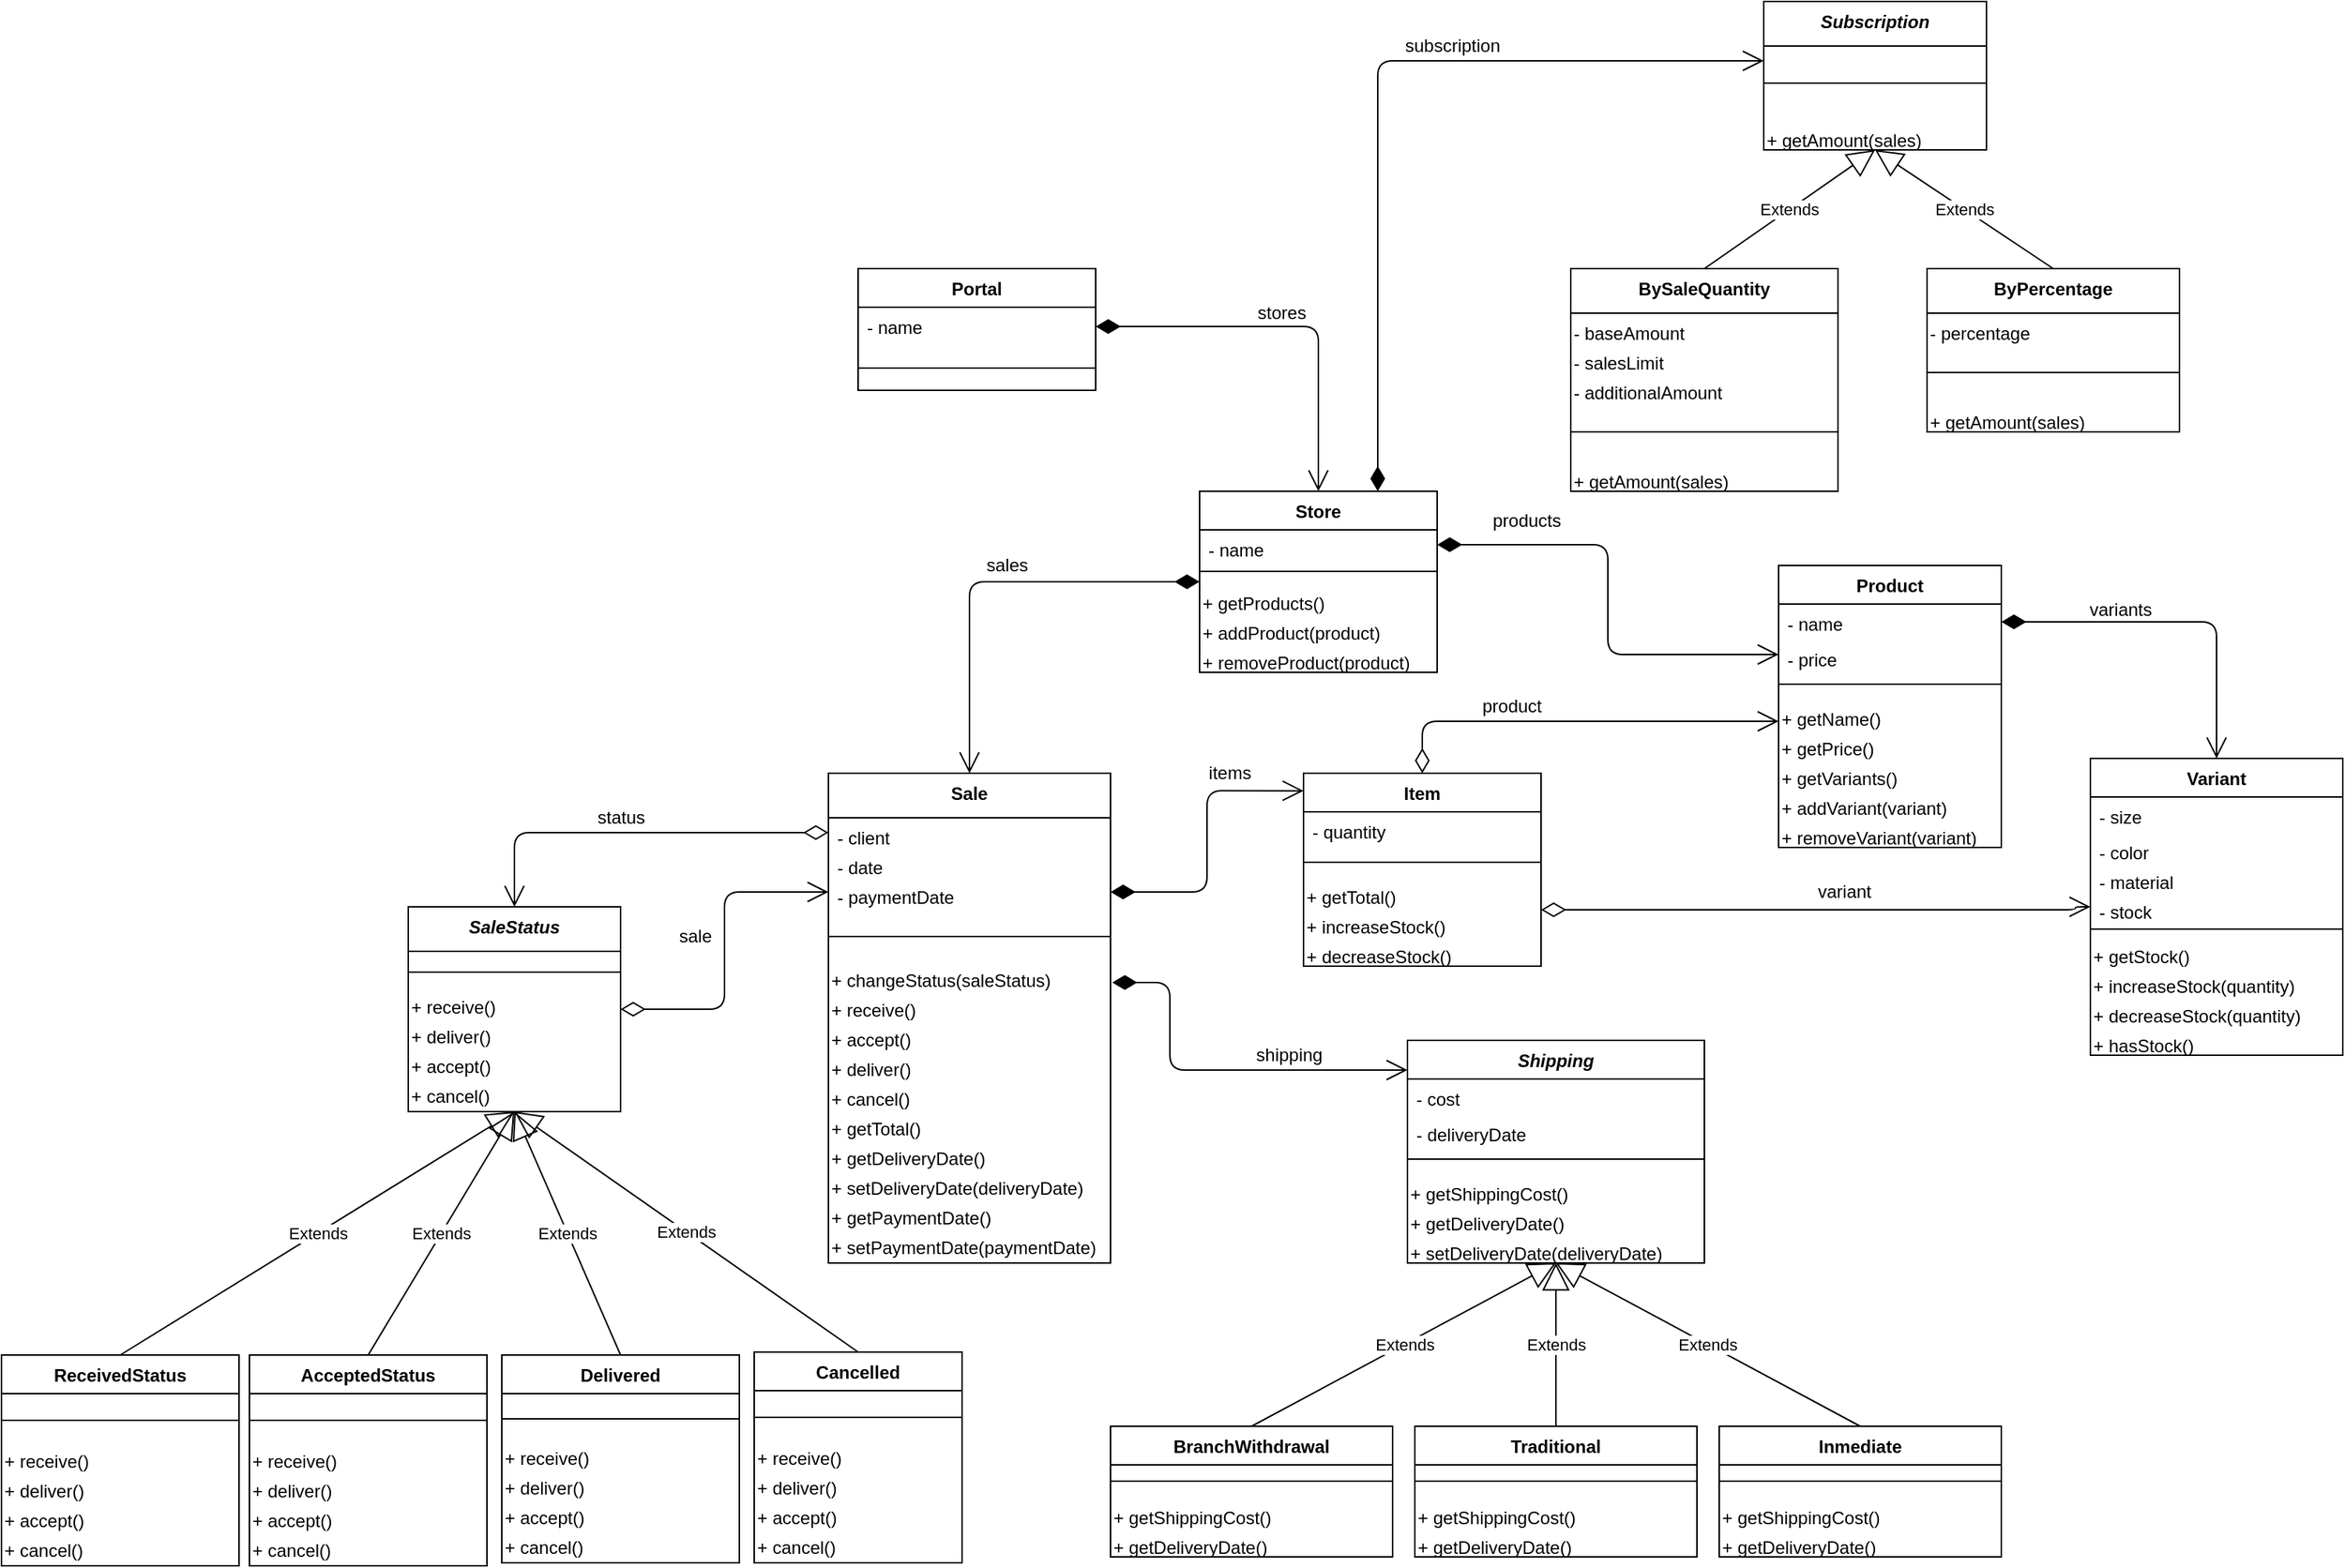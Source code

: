 <mxfile version="14.6.13" type="device"><diagram id="C5RBs43oDa-KdzZeNtuy" name="Page-1"><mxGraphModel dx="1623" dy="1673" grid="1" gridSize="10" guides="1" tooltips="1" connect="1" arrows="1" fold="1" page="1" pageScale="1" pageWidth="827" pageHeight="1169" math="0" shadow="0"><root><mxCell id="WIyWlLk6GJQsqaUBKTNV-0"/><mxCell id="WIyWlLk6GJQsqaUBKTNV-1" parent="WIyWlLk6GJQsqaUBKTNV-0"/><mxCell id="8QiTkh0PViKEXn0C4461-6" value="Product" style="swimlane;fontStyle=1;align=center;verticalAlign=top;childLayout=stackLayout;horizontal=1;startSize=26;horizontalStack=0;resizeParent=1;resizeParentMax=0;resizeLast=0;collapsible=1;marginBottom=0;" parent="WIyWlLk6GJQsqaUBKTNV-1" vertex="1"><mxGeometry x="370" y="-20" width="150" height="190" as="geometry"/></mxCell><mxCell id="8QiTkh0PViKEXn0C4461-7" value="- name" style="text;strokeColor=none;fillColor=none;align=left;verticalAlign=top;spacingLeft=4;spacingRight=4;overflow=hidden;rotatable=0;points=[[0,0.5],[1,0.5]];portConstraint=eastwest;" parent="8QiTkh0PViKEXn0C4461-6" vertex="1"><mxGeometry y="26" width="150" height="24" as="geometry"/></mxCell><mxCell id="NLyUt0lm45sIqQo_jysP-26" value="- price" style="text;strokeColor=none;fillColor=none;align=left;verticalAlign=top;spacingLeft=4;spacingRight=4;overflow=hidden;rotatable=0;points=[[0,0.5],[1,0.5]];portConstraint=eastwest;" parent="8QiTkh0PViKEXn0C4461-6" vertex="1"><mxGeometry y="50" width="150" height="20" as="geometry"/></mxCell><mxCell id="8QiTkh0PViKEXn0C4461-8" value="" style="line;strokeWidth=1;fillColor=none;align=left;verticalAlign=middle;spacingTop=-1;spacingLeft=3;spacingRight=3;rotatable=0;labelPosition=right;points=[];portConstraint=eastwest;" parent="8QiTkh0PViKEXn0C4461-6" vertex="1"><mxGeometry y="70" width="150" height="20" as="geometry"/></mxCell><mxCell id="ZCrjzBsJk_sIcVSINoK0-17" value="&lt;span&gt;+ getName()&lt;/span&gt;" style="text;html=1;align=left;verticalAlign=top;resizable=0;points=[];autosize=1;strokeColor=none;" parent="8QiTkh0PViKEXn0C4461-6" vertex="1"><mxGeometry y="90" width="150" height="20" as="geometry"/></mxCell><mxCell id="PAEQJgQbcciwbLfGsE8z-0" value="&lt;span&gt;+ getPrice()&lt;/span&gt;" style="text;html=1;align=left;verticalAlign=top;resizable=0;points=[];autosize=1;strokeColor=none;" vertex="1" parent="8QiTkh0PViKEXn0C4461-6"><mxGeometry y="110" width="150" height="20" as="geometry"/></mxCell><mxCell id="PAEQJgQbcciwbLfGsE8z-1" value="&lt;span&gt;+ getVariants()&lt;/span&gt;" style="text;html=1;align=left;verticalAlign=top;resizable=0;points=[];autosize=1;strokeColor=none;" vertex="1" parent="8QiTkh0PViKEXn0C4461-6"><mxGeometry y="130" width="150" height="20" as="geometry"/></mxCell><mxCell id="PAEQJgQbcciwbLfGsE8z-2" value="&lt;span&gt;+ addVariant(variant)&lt;/span&gt;" style="text;html=1;align=left;verticalAlign=top;resizable=0;points=[];autosize=1;strokeColor=none;" vertex="1" parent="8QiTkh0PViKEXn0C4461-6"><mxGeometry y="150" width="150" height="20" as="geometry"/></mxCell><mxCell id="ZCrjzBsJk_sIcVSINoK0-16" value="&lt;span&gt;+ removeVariant(variant)&lt;/span&gt;" style="text;html=1;align=left;verticalAlign=top;resizable=0;points=[];autosize=1;strokeColor=none;" parent="8QiTkh0PViKEXn0C4461-6" vertex="1"><mxGeometry y="170" width="150" height="20" as="geometry"/></mxCell><mxCell id="8QiTkh0PViKEXn0C4461-10" value="Variant" style="swimlane;fontStyle=1;align=center;verticalAlign=top;childLayout=stackLayout;horizontal=1;startSize=26;horizontalStack=0;resizeParent=1;resizeParentMax=0;resizeLast=0;collapsible=1;marginBottom=0;" parent="WIyWlLk6GJQsqaUBKTNV-1" vertex="1"><mxGeometry x="580" y="110" width="170" height="200" as="geometry"/></mxCell><mxCell id="8QiTkh0PViKEXn0C4461-11" value="- size" style="text;strokeColor=none;fillColor=none;align=left;verticalAlign=top;spacingLeft=4;spacingRight=4;overflow=hidden;rotatable=0;points=[[0,0.5],[1,0.5]];portConstraint=eastwest;" parent="8QiTkh0PViKEXn0C4461-10" vertex="1"><mxGeometry y="26" width="170" height="24" as="geometry"/></mxCell><mxCell id="uI_RCNKFn2IbPuTGvdYV-0" value="- color" style="text;strokeColor=none;fillColor=none;align=left;verticalAlign=top;spacingLeft=4;spacingRight=4;overflow=hidden;rotatable=0;points=[[0,0.5],[1,0.5]];portConstraint=eastwest;" parent="8QiTkh0PViKEXn0C4461-10" vertex="1"><mxGeometry y="50" width="170" height="20" as="geometry"/></mxCell><mxCell id="uI_RCNKFn2IbPuTGvdYV-1" value="- material" style="text;strokeColor=none;fillColor=none;align=left;verticalAlign=top;spacingLeft=4;spacingRight=4;overflow=hidden;rotatable=0;points=[[0,0.5],[1,0.5]];portConstraint=eastwest;" parent="8QiTkh0PViKEXn0C4461-10" vertex="1"><mxGeometry y="70" width="170" height="20" as="geometry"/></mxCell><mxCell id="uI_RCNKFn2IbPuTGvdYV-2" value="- stock" style="text;strokeColor=none;fillColor=none;align=left;verticalAlign=top;spacingLeft=4;spacingRight=4;overflow=hidden;rotatable=0;points=[[0,0.5],[1,0.5]];portConstraint=eastwest;" parent="8QiTkh0PViKEXn0C4461-10" vertex="1"><mxGeometry y="90" width="170" height="20" as="geometry"/></mxCell><mxCell id="8QiTkh0PViKEXn0C4461-12" value="" style="line;strokeWidth=1;fillColor=none;align=left;verticalAlign=middle;spacingTop=-1;spacingLeft=3;spacingRight=3;rotatable=0;labelPosition=right;points=[];portConstraint=eastwest;" parent="8QiTkh0PViKEXn0C4461-10" vertex="1"><mxGeometry y="110" width="170" height="10" as="geometry"/></mxCell><mxCell id="ZCrjzBsJk_sIcVSINoK0-22" value="+ getStock()" style="text;html=1;align=left;verticalAlign=top;resizable=0;points=[];autosize=1;strokeColor=none;" parent="8QiTkh0PViKEXn0C4461-10" vertex="1"><mxGeometry y="120" width="170" height="20" as="geometry"/></mxCell><mxCell id="ZCrjzBsJk_sIcVSINoK0-23" value="+ increaseStock(quantity)" style="text;html=1;align=left;verticalAlign=top;resizable=0;points=[];autosize=1;strokeColor=none;" parent="8QiTkh0PViKEXn0C4461-10" vertex="1"><mxGeometry y="140" width="170" height="20" as="geometry"/></mxCell><mxCell id="ZCrjzBsJk_sIcVSINoK0-24" value="+ decreaseStock(quantity)" style="text;html=1;align=left;verticalAlign=top;resizable=0;points=[];autosize=1;strokeColor=none;" parent="8QiTkh0PViKEXn0C4461-10" vertex="1"><mxGeometry y="160" width="170" height="20" as="geometry"/></mxCell><mxCell id="ZCrjzBsJk_sIcVSINoK0-25" value="+ hasStock()" style="text;html=1;align=left;verticalAlign=top;resizable=0;points=[];autosize=1;strokeColor=none;" parent="8QiTkh0PViKEXn0C4461-10" vertex="1"><mxGeometry y="180" width="170" height="20" as="geometry"/></mxCell><mxCell id="8QiTkh0PViKEXn0C4461-23" value="Sale" style="swimlane;fontStyle=1;align=center;verticalAlign=top;childLayout=stackLayout;horizontal=1;startSize=30;horizontalStack=0;resizeParent=1;resizeParentMax=0;resizeLast=0;collapsible=1;marginBottom=0;" parent="WIyWlLk6GJQsqaUBKTNV-1" vertex="1"><mxGeometry x="-270" y="120" width="190" height="330" as="geometry"/></mxCell><mxCell id="uI_RCNKFn2IbPuTGvdYV-22" value="- client" style="text;strokeColor=none;fillColor=none;align=left;verticalAlign=top;spacingLeft=4;spacingRight=4;overflow=hidden;rotatable=0;points=[[0,0.5],[1,0.5]];portConstraint=eastwest;" parent="8QiTkh0PViKEXn0C4461-23" vertex="1"><mxGeometry y="30" width="190" height="20" as="geometry"/></mxCell><mxCell id="-YiyMAwVDF5TFp1eootI-3" value="- date" style="text;strokeColor=none;fillColor=none;align=left;verticalAlign=top;spacingLeft=4;spacingRight=4;overflow=hidden;rotatable=0;points=[[0,0.5],[1,0.5]];portConstraint=eastwest;" parent="8QiTkh0PViKEXn0C4461-23" vertex="1"><mxGeometry y="50" width="190" height="20" as="geometry"/></mxCell><mxCell id="8QiTkh0PViKEXn0C4461-24" value="- paymentDate" style="text;strokeColor=none;fillColor=none;align=left;verticalAlign=top;spacingLeft=4;spacingRight=4;overflow=hidden;rotatable=0;points=[[0,0.5],[1,0.5]];portConstraint=eastwest;" parent="8QiTkh0PViKEXn0C4461-23" vertex="1"><mxGeometry y="70" width="190" height="20" as="geometry"/></mxCell><mxCell id="8QiTkh0PViKEXn0C4461-25" value="" style="line;strokeWidth=1;fillColor=none;align=left;verticalAlign=middle;spacingTop=-1;spacingLeft=3;spacingRight=3;rotatable=0;labelPosition=right;points=[];portConstraint=eastwest;" parent="8QiTkh0PViKEXn0C4461-23" vertex="1"><mxGeometry y="90" width="190" height="40" as="geometry"/></mxCell><mxCell id="ZCrjzBsJk_sIcVSINoK0-6" value="+ changeStatus(saleStatus)" style="text;html=1;align=left;verticalAlign=middle;resizable=0;points=[];autosize=1;strokeColor=none;" parent="8QiTkh0PViKEXn0C4461-23" vertex="1"><mxGeometry y="130" width="190" height="20" as="geometry"/></mxCell><mxCell id="lUjq0g_7nvWwCWVJJZK4-2" value="+ receive()" style="text;html=1;align=left;verticalAlign=middle;resizable=0;points=[];autosize=1;strokeColor=none;" parent="8QiTkh0PViKEXn0C4461-23" vertex="1"><mxGeometry y="150" width="190" height="20" as="geometry"/></mxCell><mxCell id="lUjq0g_7nvWwCWVJJZK4-5" value="+ accept()" style="text;html=1;align=left;verticalAlign=middle;resizable=0;points=[];autosize=1;strokeColor=none;" parent="8QiTkh0PViKEXn0C4461-23" vertex="1"><mxGeometry y="170" width="190" height="20" as="geometry"/></mxCell><mxCell id="lUjq0g_7nvWwCWVJJZK4-6" value="+ deliver()" style="text;html=1;align=left;verticalAlign=middle;resizable=0;points=[];autosize=1;strokeColor=none;" parent="8QiTkh0PViKEXn0C4461-23" vertex="1"><mxGeometry y="190" width="190" height="20" as="geometry"/></mxCell><mxCell id="lUjq0g_7nvWwCWVJJZK4-12" value="+ cancel()" style="text;html=1;align=left;verticalAlign=middle;resizable=0;points=[];autosize=1;strokeColor=none;" parent="8QiTkh0PViKEXn0C4461-23" vertex="1"><mxGeometry y="210" width="190" height="20" as="geometry"/></mxCell><mxCell id="9m56fEtOo6sruosCPBTu-5" value="+ getTotal()" style="text;html=1;align=left;verticalAlign=middle;resizable=0;points=[];autosize=1;strokeColor=none;" parent="8QiTkh0PViKEXn0C4461-23" vertex="1"><mxGeometry y="230" width="190" height="20" as="geometry"/></mxCell><mxCell id="-YiyMAwVDF5TFp1eootI-0" value="+ getDeliveryDate()" style="text;html=1;align=left;verticalAlign=middle;resizable=0;points=[];autosize=1;strokeColor=none;" parent="8QiTkh0PViKEXn0C4461-23" vertex="1"><mxGeometry y="250" width="190" height="20" as="geometry"/></mxCell><mxCell id="-YiyMAwVDF5TFp1eootI-1" value="+ setDeliveryDate(deliveryDate)" style="text;html=1;align=left;verticalAlign=middle;resizable=0;points=[];autosize=1;strokeColor=none;" parent="8QiTkh0PViKEXn0C4461-23" vertex="1"><mxGeometry y="270" width="190" height="20" as="geometry"/></mxCell><mxCell id="-YiyMAwVDF5TFp1eootI-4" value="+ getPaymentDate()" style="text;html=1;align=left;verticalAlign=middle;resizable=0;points=[];autosize=1;strokeColor=none;" parent="8QiTkh0PViKEXn0C4461-23" vertex="1"><mxGeometry y="290" width="190" height="20" as="geometry"/></mxCell><mxCell id="-YiyMAwVDF5TFp1eootI-5" value="+ setPaymentDate(paymentDate)" style="text;html=1;align=left;verticalAlign=middle;resizable=0;points=[];autosize=1;strokeColor=none;" parent="8QiTkh0PViKEXn0C4461-23" vertex="1"><mxGeometry y="310" width="190" height="20" as="geometry"/></mxCell><mxCell id="8QiTkh0PViKEXn0C4461-27" value="Item" style="swimlane;fontStyle=1;align=center;verticalAlign=top;childLayout=stackLayout;horizontal=1;startSize=26;horizontalStack=0;resizeParent=1;resizeParentMax=0;resizeLast=0;collapsible=1;marginBottom=0;" parent="WIyWlLk6GJQsqaUBKTNV-1" vertex="1"><mxGeometry x="50" y="120" width="160" height="130" as="geometry"/></mxCell><mxCell id="8QiTkh0PViKEXn0C4461-28" value="- quantity" style="text;strokeColor=none;fillColor=none;align=left;verticalAlign=top;spacingLeft=4;spacingRight=4;overflow=hidden;rotatable=0;points=[[0,0.5],[1,0.5]];portConstraint=eastwest;" parent="8QiTkh0PViKEXn0C4461-27" vertex="1"><mxGeometry y="26" width="160" height="24" as="geometry"/></mxCell><mxCell id="ZCrjzBsJk_sIcVSINoK0-18" value="" style="line;strokeWidth=1;fillColor=none;align=left;verticalAlign=middle;spacingTop=-1;spacingLeft=3;spacingRight=3;rotatable=0;labelPosition=right;points=[];portConstraint=eastwest;" parent="8QiTkh0PViKEXn0C4461-27" vertex="1"><mxGeometry y="50" width="160" height="20" as="geometry"/></mxCell><mxCell id="ZCrjzBsJk_sIcVSINoK0-19" value="+ getTotal()" style="text;html=1;align=left;verticalAlign=top;resizable=0;points=[];autosize=1;strokeColor=none;" parent="8QiTkh0PViKEXn0C4461-27" vertex="1"><mxGeometry y="70" width="160" height="20" as="geometry"/></mxCell><mxCell id="PAEQJgQbcciwbLfGsE8z-4" value="+ increaseStock()" style="text;html=1;align=left;verticalAlign=top;resizable=0;points=[];autosize=1;strokeColor=none;" vertex="1" parent="8QiTkh0PViKEXn0C4461-27"><mxGeometry y="90" width="160" height="20" as="geometry"/></mxCell><mxCell id="PAEQJgQbcciwbLfGsE8z-3" value="+ decreaseStock()" style="text;html=1;align=left;verticalAlign=top;resizable=0;points=[];autosize=1;strokeColor=none;" vertex="1" parent="8QiTkh0PViKEXn0C4461-27"><mxGeometry y="110" width="160" height="20" as="geometry"/></mxCell><mxCell id="8QiTkh0PViKEXn0C4461-29" value="" style="line;strokeWidth=1;fillColor=none;align=left;verticalAlign=middle;spacingTop=-1;spacingLeft=3;spacingRight=3;rotatable=0;labelPosition=right;points=[];portConstraint=eastwest;" parent="8QiTkh0PViKEXn0C4461-27" vertex="1"><mxGeometry y="130" width="160" as="geometry"/></mxCell><mxCell id="8QiTkh0PViKEXn0C4461-37" value="Shipping" style="swimlane;fontStyle=3;align=center;verticalAlign=top;childLayout=stackLayout;horizontal=1;startSize=26;horizontalStack=0;resizeParent=1;resizeParentMax=0;resizeLast=0;collapsible=1;marginBottom=0;" parent="WIyWlLk6GJQsqaUBKTNV-1" vertex="1"><mxGeometry x="120" y="300" width="200" height="150" as="geometry"/></mxCell><mxCell id="8QiTkh0PViKEXn0C4461-38" value="- cost" style="text;strokeColor=none;fillColor=none;align=left;verticalAlign=top;spacingLeft=4;spacingRight=4;overflow=hidden;rotatable=0;points=[[0,0.5],[1,0.5]];portConstraint=eastwest;" parent="8QiTkh0PViKEXn0C4461-37" vertex="1"><mxGeometry y="26" width="200" height="24" as="geometry"/></mxCell><mxCell id="ZCrjzBsJk_sIcVSINoK0-9" value="- deliveryDate" style="text;strokeColor=none;fillColor=none;align=left;verticalAlign=top;spacingLeft=4;spacingRight=4;overflow=hidden;rotatable=0;points=[[0,0.5],[1,0.5]];portConstraint=eastwest;" parent="8QiTkh0PViKEXn0C4461-37" vertex="1"><mxGeometry y="50" width="200" height="20" as="geometry"/></mxCell><mxCell id="8QiTkh0PViKEXn0C4461-39" value="" style="line;strokeWidth=1;fillColor=none;align=left;verticalAlign=middle;spacingTop=-1;spacingLeft=3;spacingRight=3;rotatable=0;labelPosition=right;points=[];portConstraint=eastwest;" parent="8QiTkh0PViKEXn0C4461-37" vertex="1"><mxGeometry y="70" width="200" height="20" as="geometry"/></mxCell><mxCell id="9m56fEtOo6sruosCPBTu-1" value="+ getShippingCost()" style="text;html=1;align=left;verticalAlign=top;resizable=0;points=[];autosize=1;strokeColor=none;" parent="8QiTkh0PViKEXn0C4461-37" vertex="1"><mxGeometry y="90" width="200" height="20" as="geometry"/></mxCell><mxCell id="-YiyMAwVDF5TFp1eootI-2" value="+ getDeliveryDate()" style="text;html=1;align=left;verticalAlign=top;resizable=0;points=[];autosize=1;strokeColor=none;" parent="8QiTkh0PViKEXn0C4461-37" vertex="1"><mxGeometry y="110" width="200" height="20" as="geometry"/></mxCell><mxCell id="ZCrjzBsJk_sIcVSINoK0-11" value="+ setDeliveryDate(deliveryDate)" style="text;html=1;align=left;verticalAlign=top;resizable=0;points=[];autosize=1;strokeColor=none;" parent="8QiTkh0PViKEXn0C4461-37" vertex="1"><mxGeometry y="130" width="200" height="20" as="geometry"/></mxCell><mxCell id="8QiTkh0PViKEXn0C4461-50" value="Extends" style="endArrow=block;endSize=16;endFill=0;html=1;entryX=0.5;entryY=1;entryDx=0;entryDy=0;exitX=0.5;exitY=0;exitDx=0;exitDy=0;" parent="WIyWlLk6GJQsqaUBKTNV-1" source="8QiTkh0PViKEXn0C4461-99" target="8QiTkh0PViKEXn0C4461-37" edge="1"><mxGeometry width="160" relative="1" as="geometry"><mxPoint x="30" y="510" as="sourcePoint"/><mxPoint x="400" y="630" as="targetPoint"/></mxGeometry></mxCell><mxCell id="8QiTkh0PViKEXn0C4461-51" value="Extends" style="endArrow=block;endSize=16;endFill=0;html=1;entryX=0.5;entryY=1;entryDx=0;entryDy=0;exitX=0.5;exitY=0;exitDx=0;exitDy=0;" parent="WIyWlLk6GJQsqaUBKTNV-1" source="lUjq0g_7nvWwCWVJJZK4-20" target="8QiTkh0PViKEXn0C4461-37" edge="1"><mxGeometry width="160" relative="1" as="geometry"><mxPoint x="235" y="560" as="sourcePoint"/><mxPoint x="430" y="550" as="targetPoint"/></mxGeometry></mxCell><mxCell id="8QiTkh0PViKEXn0C4461-52" value="Extends" style="endArrow=block;endSize=16;endFill=0;html=1;exitX=0.5;exitY=0;exitDx=0;exitDy=0;entryX=0.5;entryY=1;entryDx=0;entryDy=0;" parent="WIyWlLk6GJQsqaUBKTNV-1" source="lUjq0g_7nvWwCWVJJZK4-25" target="8QiTkh0PViKEXn0C4461-37" edge="1"><mxGeometry width="160" relative="1" as="geometry"><mxPoint x="450" y="563" as="sourcePoint"/><mxPoint x="420" y="340" as="targetPoint"/><Array as="points"/></mxGeometry></mxCell><mxCell id="8QiTkh0PViKEXn0C4461-56" value="SaleStatus" style="swimlane;fontStyle=3;align=center;verticalAlign=top;childLayout=stackLayout;horizontal=1;startSize=30;horizontalStack=0;resizeParent=1;resizeParentMax=0;resizeLast=0;collapsible=1;marginBottom=0;" parent="WIyWlLk6GJQsqaUBKTNV-1" vertex="1"><mxGeometry x="-553" y="210" width="143" height="138" as="geometry"/></mxCell><mxCell id="8QiTkh0PViKEXn0C4461-58" value="" style="line;strokeWidth=1;fillColor=none;align=left;verticalAlign=middle;spacingTop=-1;spacingLeft=3;spacingRight=3;rotatable=0;labelPosition=right;points=[];portConstraint=eastwest;" parent="8QiTkh0PViKEXn0C4461-56" vertex="1"><mxGeometry y="30" width="143" height="28" as="geometry"/></mxCell><mxCell id="lUjq0g_7nvWwCWVJJZK4-7" value="+ receive()" style="text;html=1;align=left;verticalAlign=middle;resizable=0;points=[];autosize=1;strokeColor=none;" parent="8QiTkh0PViKEXn0C4461-56" vertex="1"><mxGeometry y="58" width="143" height="20" as="geometry"/></mxCell><mxCell id="lUjq0g_7nvWwCWVJJZK4-9" value="+ deliver()" style="text;html=1;align=left;verticalAlign=middle;resizable=0;points=[];autosize=1;strokeColor=none;" parent="8QiTkh0PViKEXn0C4461-56" vertex="1"><mxGeometry y="78" width="143" height="20" as="geometry"/></mxCell><mxCell id="lUjq0g_7nvWwCWVJJZK4-8" value="+ accept()" style="text;html=1;align=left;verticalAlign=middle;resizable=0;points=[];autosize=1;strokeColor=none;" parent="8QiTkh0PViKEXn0C4461-56" vertex="1"><mxGeometry y="98" width="143" height="20" as="geometry"/></mxCell><mxCell id="lUjq0g_7nvWwCWVJJZK4-10" value="+ cancel()" style="text;html=1;align=left;verticalAlign=middle;resizable=0;points=[];autosize=1;strokeColor=none;" parent="8QiTkh0PViKEXn0C4461-56" vertex="1"><mxGeometry y="118" width="143" height="20" as="geometry"/></mxCell><mxCell id="8QiTkh0PViKEXn0C4461-77" value="Extends" style="endArrow=block;endSize=16;endFill=0;html=1;exitX=0.5;exitY=0;exitDx=0;exitDy=0;entryX=0.5;entryY=1;entryDx=0;entryDy=0;" parent="WIyWlLk6GJQsqaUBKTNV-1" source="8QiTkh0PViKEXn0C4461-104" target="8QiTkh0PViKEXn0C4461-56" edge="1"><mxGeometry width="160" relative="1" as="geometry"><mxPoint x="-757" y="510" as="sourcePoint"/><mxPoint x="-410" y="250" as="targetPoint"/></mxGeometry></mxCell><mxCell id="8QiTkh0PViKEXn0C4461-81" value="Extends" style="endArrow=block;endSize=16;endFill=0;html=1;entryX=0.5;entryY=1;entryDx=0;entryDy=0;exitX=0.5;exitY=0;exitDx=0;exitDy=0;" parent="WIyWlLk6GJQsqaUBKTNV-1" source="8QiTkh0PViKEXn0C4461-106" target="8QiTkh0PViKEXn0C4461-56" edge="1"><mxGeometry width="160" relative="1" as="geometry"><mxPoint x="-560" y="460" as="sourcePoint"/><mxPoint x="-430" y="280" as="targetPoint"/></mxGeometry></mxCell><mxCell id="8QiTkh0PViKEXn0C4461-82" value="Extends" style="endArrow=block;endSize=16;endFill=0;html=1;exitX=0.5;exitY=0;exitDx=0;exitDy=0;entryX=0.5;entryY=1;entryDx=0;entryDy=0;" parent="WIyWlLk6GJQsqaUBKTNV-1" source="8QiTkh0PViKEXn0C4461-108" target="8QiTkh0PViKEXn0C4461-56" edge="1"><mxGeometry width="160" relative="1" as="geometry"><mxPoint x="-420" y="510" as="sourcePoint"/><mxPoint x="-290" y="290" as="targetPoint"/></mxGeometry></mxCell><mxCell id="8QiTkh0PViKEXn0C4461-83" value="Extends" style="endArrow=block;endSize=16;endFill=0;html=1;exitX=0.5;exitY=0;exitDx=0;exitDy=0;entryX=0.5;entryY=1;entryDx=0;entryDy=0;" parent="WIyWlLk6GJQsqaUBKTNV-1" source="8QiTkh0PViKEXn0C4461-110" target="8QiTkh0PViKEXn0C4461-56" edge="1"><mxGeometry width="160" relative="1" as="geometry"><mxPoint x="-260" y="510" as="sourcePoint"/><mxPoint x="-170" y="270" as="targetPoint"/></mxGeometry></mxCell><mxCell id="8QiTkh0PViKEXn0C4461-91" value="Subscription" style="swimlane;fontStyle=3;align=center;verticalAlign=top;childLayout=stackLayout;horizontal=1;startSize=30;horizontalStack=0;resizeParent=1;resizeParentMax=0;resizeLast=0;collapsible=1;marginBottom=0;" parent="WIyWlLk6GJQsqaUBKTNV-1" vertex="1"><mxGeometry x="360" y="-400" width="150" height="100" as="geometry"/></mxCell><mxCell id="8QiTkh0PViKEXn0C4461-92" value="" style="line;strokeWidth=1;fillColor=none;align=left;verticalAlign=middle;spacingTop=-1;spacingLeft=3;spacingRight=3;rotatable=0;labelPosition=right;points=[];portConstraint=eastwest;" parent="8QiTkh0PViKEXn0C4461-91" vertex="1"><mxGeometry y="30" width="150" height="50" as="geometry"/></mxCell><mxCell id="-YiyMAwVDF5TFp1eootI-27" value="+ getAmount(sales)" style="text;html=1;align=left;verticalAlign=top;resizable=0;points=[];autosize=1;strokeColor=none;" parent="8QiTkh0PViKEXn0C4461-91" vertex="1"><mxGeometry y="80" width="150" height="20" as="geometry"/></mxCell><mxCell id="8QiTkh0PViKEXn0C4461-93" value="BySaleQuantity" style="swimlane;fontStyle=1;align=center;verticalAlign=top;childLayout=stackLayout;horizontal=1;startSize=30;horizontalStack=0;resizeParent=1;resizeParentMax=0;resizeLast=0;collapsible=1;marginBottom=0;" parent="WIyWlLk6GJQsqaUBKTNV-1" vertex="1"><mxGeometry x="230" y="-220" width="180" height="150" as="geometry"/></mxCell><mxCell id="-YiyMAwVDF5TFp1eootI-24" value="- baseAmount" style="text;html=1;align=left;verticalAlign=top;resizable=0;points=[];autosize=1;strokeColor=none;" parent="8QiTkh0PViKEXn0C4461-93" vertex="1"><mxGeometry y="30" width="180" height="20" as="geometry"/></mxCell><mxCell id="-YiyMAwVDF5TFp1eootI-22" value="- salesLimit" style="text;html=1;align=left;verticalAlign=top;resizable=0;points=[];autosize=1;strokeColor=none;" parent="8QiTkh0PViKEXn0C4461-93" vertex="1"><mxGeometry y="50" width="180" height="20" as="geometry"/></mxCell><mxCell id="-YiyMAwVDF5TFp1eootI-23" value="- additionalAmount" style="text;html=1;align=left;verticalAlign=top;resizable=0;points=[];autosize=1;strokeColor=none;" parent="8QiTkh0PViKEXn0C4461-93" vertex="1"><mxGeometry y="70" width="180" height="20" as="geometry"/></mxCell><mxCell id="8QiTkh0PViKEXn0C4461-94" value="" style="line;strokeWidth=1;fillColor=none;align=left;verticalAlign=middle;spacingTop=-1;spacingLeft=3;spacingRight=3;rotatable=0;labelPosition=right;points=[];portConstraint=eastwest;" parent="8QiTkh0PViKEXn0C4461-93" vertex="1"><mxGeometry y="90" width="180" height="40" as="geometry"/></mxCell><mxCell id="-YiyMAwVDF5TFp1eootI-28" value="+ getAmount(sales)" style="text;html=1;align=left;verticalAlign=top;resizable=0;points=[];autosize=1;strokeColor=none;" parent="8QiTkh0PViKEXn0C4461-93" vertex="1"><mxGeometry y="130" width="180" height="20" as="geometry"/></mxCell><mxCell id="8QiTkh0PViKEXn0C4461-95" value="ByPercentage" style="swimlane;fontStyle=1;align=center;verticalAlign=top;childLayout=stackLayout;horizontal=1;startSize=30;horizontalStack=0;resizeParent=1;resizeParentMax=0;resizeLast=0;collapsible=1;marginBottom=0;" parent="WIyWlLk6GJQsqaUBKTNV-1" vertex="1"><mxGeometry x="470" y="-220" width="170" height="110" as="geometry"/></mxCell><mxCell id="-YiyMAwVDF5TFp1eootI-26" value="- percentage" style="text;html=1;align=left;verticalAlign=top;resizable=0;points=[];autosize=1;strokeColor=none;" parent="8QiTkh0PViKEXn0C4461-95" vertex="1"><mxGeometry y="30" width="170" height="20" as="geometry"/></mxCell><mxCell id="8QiTkh0PViKEXn0C4461-96" value="" style="line;strokeWidth=1;fillColor=none;align=left;verticalAlign=middle;spacingTop=-1;spacingLeft=3;spacingRight=3;rotatable=0;labelPosition=right;points=[];portConstraint=eastwest;" parent="8QiTkh0PViKEXn0C4461-95" vertex="1"><mxGeometry y="50" width="170" height="40" as="geometry"/></mxCell><mxCell id="-YiyMAwVDF5TFp1eootI-29" value="+ getAmount(sales)" style="text;html=1;align=left;verticalAlign=top;resizable=0;points=[];autosize=1;strokeColor=none;" parent="8QiTkh0PViKEXn0C4461-95" vertex="1"><mxGeometry y="90" width="170" height="20" as="geometry"/></mxCell><mxCell id="8QiTkh0PViKEXn0C4461-97" value="Extends" style="endArrow=block;endSize=16;endFill=0;html=1;entryX=0.5;entryY=1;entryDx=0;entryDy=0;exitX=0.5;exitY=0;exitDx=0;exitDy=0;" parent="WIyWlLk6GJQsqaUBKTNV-1" source="8QiTkh0PViKEXn0C4461-93" target="8QiTkh0PViKEXn0C4461-91" edge="1"><mxGeometry width="160" relative="1" as="geometry"><mxPoint x="170" y="-110" as="sourcePoint"/><mxPoint x="330" y="-110" as="targetPoint"/></mxGeometry></mxCell><mxCell id="8QiTkh0PViKEXn0C4461-98" value="Extends" style="endArrow=block;endSize=16;endFill=0;html=1;exitX=0.5;exitY=0;exitDx=0;exitDy=0;entryX=0.5;entryY=1;entryDx=0;entryDy=0;" parent="WIyWlLk6GJQsqaUBKTNV-1" source="8QiTkh0PViKEXn0C4461-95" target="8QiTkh0PViKEXn0C4461-91" edge="1"><mxGeometry width="160" relative="1" as="geometry"><mxPoint x="340" y="-150" as="sourcePoint"/><mxPoint x="390" y="-200" as="targetPoint"/></mxGeometry></mxCell><mxCell id="8QiTkh0PViKEXn0C4461-99" value="BranchWithdrawal" style="swimlane;fontStyle=1;align=center;verticalAlign=top;childLayout=stackLayout;horizontal=1;startSize=26;horizontalStack=0;resizeParent=1;resizeParentMax=0;resizeLast=0;collapsible=1;marginBottom=0;" parent="WIyWlLk6GJQsqaUBKTNV-1" vertex="1"><mxGeometry x="-80" y="560" width="190" height="88" as="geometry"/></mxCell><mxCell id="8QiTkh0PViKEXn0C4461-100" value="" style="line;strokeWidth=1;fillColor=none;align=left;verticalAlign=middle;spacingTop=-1;spacingLeft=3;spacingRight=3;rotatable=0;labelPosition=right;points=[];portConstraint=eastwest;" parent="8QiTkh0PViKEXn0C4461-99" vertex="1"><mxGeometry y="26" width="190" height="22" as="geometry"/></mxCell><mxCell id="lUjq0g_7nvWwCWVJJZK4-14" value="+ getShippingCost()" style="text;html=1;align=left;verticalAlign=top;resizable=0;points=[];autosize=1;strokeColor=none;" parent="8QiTkh0PViKEXn0C4461-99" vertex="1"><mxGeometry y="48" width="190" height="20" as="geometry"/></mxCell><mxCell id="lUjq0g_7nvWwCWVJJZK4-16" value="+ getDeliveryDate()" style="text;html=1;align=left;verticalAlign=top;resizable=0;points=[];autosize=1;strokeColor=none;" parent="8QiTkh0PViKEXn0C4461-99" vertex="1"><mxGeometry y="68" width="190" height="20" as="geometry"/></mxCell><mxCell id="8QiTkh0PViKEXn0C4461-104" value="ReceivedStatus" style="swimlane;fontStyle=1;align=center;verticalAlign=top;childLayout=stackLayout;horizontal=1;startSize=26;horizontalStack=0;resizeParent=1;resizeParentMax=0;resizeLast=0;collapsible=1;marginBottom=0;" parent="WIyWlLk6GJQsqaUBKTNV-1" vertex="1"><mxGeometry x="-827" y="512" width="160" height="142" as="geometry"/></mxCell><mxCell id="8QiTkh0PViKEXn0C4461-105" value="" style="line;strokeWidth=1;fillColor=none;align=left;verticalAlign=middle;spacingTop=-1;spacingLeft=3;spacingRight=3;rotatable=0;labelPosition=right;points=[];portConstraint=eastwest;" parent="8QiTkh0PViKEXn0C4461-104" vertex="1"><mxGeometry y="26" width="160" height="36" as="geometry"/></mxCell><mxCell id="-YiyMAwVDF5TFp1eootI-7" value="+ receive()" style="text;html=1;align=left;verticalAlign=middle;resizable=0;points=[];autosize=1;strokeColor=none;" parent="8QiTkh0PViKEXn0C4461-104" vertex="1"><mxGeometry y="62" width="160" height="20" as="geometry"/></mxCell><mxCell id="-YiyMAwVDF5TFp1eootI-8" value="+ deliver()" style="text;html=1;align=left;verticalAlign=middle;resizable=0;points=[];autosize=1;strokeColor=none;" parent="8QiTkh0PViKEXn0C4461-104" vertex="1"><mxGeometry y="82" width="160" height="20" as="geometry"/></mxCell><mxCell id="-YiyMAwVDF5TFp1eootI-9" value="+ accept()" style="text;html=1;align=left;verticalAlign=middle;resizable=0;points=[];autosize=1;strokeColor=none;" parent="8QiTkh0PViKEXn0C4461-104" vertex="1"><mxGeometry y="102" width="160" height="20" as="geometry"/></mxCell><mxCell id="-YiyMAwVDF5TFp1eootI-6" value="+ cancel()" style="text;html=1;align=left;verticalAlign=middle;resizable=0;points=[];autosize=1;strokeColor=none;" parent="8QiTkh0PViKEXn0C4461-104" vertex="1"><mxGeometry y="122" width="160" height="20" as="geometry"/></mxCell><mxCell id="8QiTkh0PViKEXn0C4461-106" value="AcceptedStatus" style="swimlane;fontStyle=1;align=center;verticalAlign=top;childLayout=stackLayout;horizontal=1;startSize=26;horizontalStack=0;resizeParent=1;resizeParentMax=0;resizeLast=0;collapsible=1;marginBottom=0;" parent="WIyWlLk6GJQsqaUBKTNV-1" vertex="1"><mxGeometry x="-660" y="512" width="160" height="142" as="geometry"/></mxCell><mxCell id="8QiTkh0PViKEXn0C4461-107" value="" style="line;strokeWidth=1;fillColor=none;align=left;verticalAlign=middle;spacingTop=-1;spacingLeft=3;spacingRight=3;rotatable=0;labelPosition=right;points=[];portConstraint=eastwest;" parent="8QiTkh0PViKEXn0C4461-106" vertex="1"><mxGeometry y="26" width="160" height="36" as="geometry"/></mxCell><mxCell id="-YiyMAwVDF5TFp1eootI-10" value="+ receive()" style="text;html=1;align=left;verticalAlign=middle;resizable=0;points=[];autosize=1;strokeColor=none;" parent="8QiTkh0PViKEXn0C4461-106" vertex="1"><mxGeometry y="62" width="160" height="20" as="geometry"/></mxCell><mxCell id="-YiyMAwVDF5TFp1eootI-11" value="+ deliver()" style="text;html=1;align=left;verticalAlign=middle;resizable=0;points=[];autosize=1;strokeColor=none;" parent="8QiTkh0PViKEXn0C4461-106" vertex="1"><mxGeometry y="82" width="160" height="20" as="geometry"/></mxCell><mxCell id="-YiyMAwVDF5TFp1eootI-12" value="+ accept()" style="text;html=1;align=left;verticalAlign=middle;resizable=0;points=[];autosize=1;strokeColor=none;" parent="8QiTkh0PViKEXn0C4461-106" vertex="1"><mxGeometry y="102" width="160" height="20" as="geometry"/></mxCell><mxCell id="-YiyMAwVDF5TFp1eootI-13" value="+ cancel()" style="text;html=1;align=left;verticalAlign=middle;resizable=0;points=[];autosize=1;strokeColor=none;" parent="8QiTkh0PViKEXn0C4461-106" vertex="1"><mxGeometry y="122" width="160" height="20" as="geometry"/></mxCell><mxCell id="8QiTkh0PViKEXn0C4461-108" value="Delivered" style="swimlane;fontStyle=1;align=center;verticalAlign=top;childLayout=stackLayout;horizontal=1;startSize=26;horizontalStack=0;resizeParent=1;resizeParentMax=0;resizeLast=0;collapsible=1;marginBottom=0;" parent="WIyWlLk6GJQsqaUBKTNV-1" vertex="1"><mxGeometry x="-490" y="512" width="160" height="140" as="geometry"/></mxCell><mxCell id="8QiTkh0PViKEXn0C4461-109" value="" style="line;strokeWidth=1;fillColor=none;align=left;verticalAlign=middle;spacingTop=-1;spacingLeft=3;spacingRight=3;rotatable=0;labelPosition=right;points=[];portConstraint=eastwest;" parent="8QiTkh0PViKEXn0C4461-108" vertex="1"><mxGeometry y="26" width="160" height="34" as="geometry"/></mxCell><mxCell id="-YiyMAwVDF5TFp1eootI-14" value="+ receive()" style="text;html=1;align=left;verticalAlign=middle;resizable=0;points=[];autosize=1;strokeColor=none;" parent="8QiTkh0PViKEXn0C4461-108" vertex="1"><mxGeometry y="60" width="160" height="20" as="geometry"/></mxCell><mxCell id="-YiyMAwVDF5TFp1eootI-15" value="+ deliver()" style="text;html=1;align=left;verticalAlign=middle;resizable=0;points=[];autosize=1;strokeColor=none;" parent="8QiTkh0PViKEXn0C4461-108" vertex="1"><mxGeometry y="80" width="160" height="20" as="geometry"/></mxCell><mxCell id="-YiyMAwVDF5TFp1eootI-16" value="+ accept()" style="text;html=1;align=left;verticalAlign=middle;resizable=0;points=[];autosize=1;strokeColor=none;" parent="8QiTkh0PViKEXn0C4461-108" vertex="1"><mxGeometry y="100" width="160" height="20" as="geometry"/></mxCell><mxCell id="-YiyMAwVDF5TFp1eootI-17" value="+ cancel()" style="text;html=1;align=left;verticalAlign=middle;resizable=0;points=[];autosize=1;strokeColor=none;" parent="8QiTkh0PViKEXn0C4461-108" vertex="1"><mxGeometry y="120" width="160" height="20" as="geometry"/></mxCell><mxCell id="8QiTkh0PViKEXn0C4461-110" value="Cancelled" style="swimlane;fontStyle=1;align=center;verticalAlign=top;childLayout=stackLayout;horizontal=1;startSize=26;horizontalStack=0;resizeParent=1;resizeParentMax=0;resizeLast=0;collapsible=1;marginBottom=0;" parent="WIyWlLk6GJQsqaUBKTNV-1" vertex="1"><mxGeometry x="-320" y="510" width="140" height="142" as="geometry"/></mxCell><mxCell id="8QiTkh0PViKEXn0C4461-111" value="" style="line;strokeWidth=1;fillColor=none;align=left;verticalAlign=middle;spacingTop=-1;spacingLeft=3;spacingRight=3;rotatable=0;labelPosition=right;points=[];portConstraint=eastwest;" parent="8QiTkh0PViKEXn0C4461-110" vertex="1"><mxGeometry y="26" width="140" height="36" as="geometry"/></mxCell><mxCell id="-YiyMAwVDF5TFp1eootI-18" value="+ receive()" style="text;html=1;align=left;verticalAlign=middle;resizable=0;points=[];autosize=1;strokeColor=none;" parent="8QiTkh0PViKEXn0C4461-110" vertex="1"><mxGeometry y="62" width="140" height="20" as="geometry"/></mxCell><mxCell id="-YiyMAwVDF5TFp1eootI-19" value="+ deliver()" style="text;html=1;align=left;verticalAlign=middle;resizable=0;points=[];autosize=1;strokeColor=none;" parent="8QiTkh0PViKEXn0C4461-110" vertex="1"><mxGeometry y="82" width="140" height="20" as="geometry"/></mxCell><mxCell id="-YiyMAwVDF5TFp1eootI-20" value="+ accept()" style="text;html=1;align=left;verticalAlign=middle;resizable=0;points=[];autosize=1;strokeColor=none;" parent="8QiTkh0PViKEXn0C4461-110" vertex="1"><mxGeometry y="102" width="140" height="20" as="geometry"/></mxCell><mxCell id="-YiyMAwVDF5TFp1eootI-21" value="+ cancel()" style="text;html=1;align=left;verticalAlign=middle;resizable=0;points=[];autosize=1;strokeColor=none;" parent="8QiTkh0PViKEXn0C4461-110" vertex="1"><mxGeometry y="122" width="140" height="20" as="geometry"/></mxCell><mxCell id="NLyUt0lm45sIqQo_jysP-12" value="Store" style="swimlane;fontStyle=1;align=center;verticalAlign=top;childLayout=stackLayout;horizontal=1;startSize=26;horizontalStack=0;resizeParent=1;resizeParentMax=0;resizeLast=0;collapsible=1;marginBottom=0;" parent="WIyWlLk6GJQsqaUBKTNV-1" vertex="1"><mxGeometry x="-20" y="-70" width="160" height="122" as="geometry"/></mxCell><mxCell id="NLyUt0lm45sIqQo_jysP-13" value="- name" style="text;strokeColor=none;fillColor=none;align=left;verticalAlign=top;spacingLeft=4;spacingRight=4;overflow=hidden;rotatable=0;points=[[0,0.5],[1,0.5]];portConstraint=eastwest;" parent="NLyUt0lm45sIqQo_jysP-12" vertex="1"><mxGeometry y="26" width="160" height="20" as="geometry"/></mxCell><mxCell id="NLyUt0lm45sIqQo_jysP-14" value="" style="line;strokeWidth=1;fillColor=none;align=left;verticalAlign=middle;spacingTop=-1;spacingLeft=3;spacingRight=3;rotatable=0;labelPosition=right;points=[];portConstraint=eastwest;" parent="NLyUt0lm45sIqQo_jysP-12" vertex="1"><mxGeometry y="46" width="160" height="16" as="geometry"/></mxCell><mxCell id="PAEQJgQbcciwbLfGsE8z-7" value="+ getProducts()" style="text;html=1;align=left;verticalAlign=top;resizable=0;points=[];autosize=1;strokeColor=none;" vertex="1" parent="NLyUt0lm45sIqQo_jysP-12"><mxGeometry y="62" width="160" height="20" as="geometry"/></mxCell><mxCell id="PAEQJgQbcciwbLfGsE8z-8" value="+ addProduct(product)" style="text;html=1;align=left;verticalAlign=top;resizable=0;points=[];autosize=1;strokeColor=none;" vertex="1" parent="NLyUt0lm45sIqQo_jysP-12"><mxGeometry y="82" width="160" height="20" as="geometry"/></mxCell><mxCell id="PAEQJgQbcciwbLfGsE8z-6" value="+ removeProduct(product)" style="text;html=1;align=left;verticalAlign=top;resizable=0;points=[];autosize=1;strokeColor=none;" vertex="1" parent="NLyUt0lm45sIqQo_jysP-12"><mxGeometry y="102" width="160" height="20" as="geometry"/></mxCell><mxCell id="NLyUt0lm45sIqQo_jysP-16" value="Portal" style="swimlane;fontStyle=1;align=center;verticalAlign=top;childLayout=stackLayout;horizontal=1;startSize=26;horizontalStack=0;resizeParent=1;resizeParentMax=0;resizeLast=0;collapsible=1;marginBottom=0;" parent="WIyWlLk6GJQsqaUBKTNV-1" vertex="1"><mxGeometry x="-250" y="-220" width="160" height="82" as="geometry"/></mxCell><mxCell id="NLyUt0lm45sIqQo_jysP-17" value="- name" style="text;strokeColor=none;fillColor=none;align=left;verticalAlign=top;spacingLeft=4;spacingRight=4;overflow=hidden;rotatable=0;points=[[0,0.5],[1,0.5]];portConstraint=eastwest;" parent="NLyUt0lm45sIqQo_jysP-16" vertex="1"><mxGeometry y="26" width="160" height="26" as="geometry"/></mxCell><mxCell id="NLyUt0lm45sIqQo_jysP-18" value="" style="line;strokeWidth=1;fillColor=none;align=left;verticalAlign=middle;spacingTop=-1;spacingLeft=3;spacingRight=3;rotatable=0;labelPosition=right;points=[];portConstraint=eastwest;" parent="NLyUt0lm45sIqQo_jysP-16" vertex="1"><mxGeometry y="52" width="160" height="30" as="geometry"/></mxCell><mxCell id="uI_RCNKFn2IbPuTGvdYV-3" value="" style="endArrow=open;html=1;endSize=12;startArrow=diamondThin;startSize=14;startFill=0;edgeStyle=orthogonalEdgeStyle;align=left;verticalAlign=bottom;entryX=0;entryY=0.5;entryDx=0;entryDy=0;" parent="WIyWlLk6GJQsqaUBKTNV-1" source="8QiTkh0PViKEXn0C4461-27" target="uI_RCNKFn2IbPuTGvdYV-2" edge="1"><mxGeometry x="-0.893" y="15" relative="1" as="geometry"><mxPoint x="280" y="110" as="sourcePoint"/><mxPoint x="440" y="110" as="targetPoint"/><mxPoint as="offset"/><Array as="points"><mxPoint x="570" y="212"/></Array></mxGeometry></mxCell><mxCell id="uI_RCNKFn2IbPuTGvdYV-9" value="variants" style="text;html=1;align=center;verticalAlign=middle;resizable=0;points=[];autosize=1;strokeColor=none;" parent="WIyWlLk6GJQsqaUBKTNV-1" vertex="1"><mxGeometry x="570" width="60" height="20" as="geometry"/></mxCell><mxCell id="uI_RCNKFn2IbPuTGvdYV-10" value="" style="endArrow=open;html=1;endSize=12;startArrow=diamondThin;startSize=14;startFill=1;edgeStyle=orthogonalEdgeStyle;align=left;verticalAlign=bottom;exitX=1;exitY=0.5;exitDx=0;exitDy=0;entryX=0.5;entryY=0;entryDx=0;entryDy=0;" parent="WIyWlLk6GJQsqaUBKTNV-1" source="NLyUt0lm45sIqQo_jysP-17" target="NLyUt0lm45sIqQo_jysP-12" edge="1"><mxGeometry x="-0.631" y="79" relative="1" as="geometry"><mxPoint x="-10" y="-60" as="sourcePoint"/><mxPoint x="150" y="-60" as="targetPoint"/><mxPoint as="offset"/></mxGeometry></mxCell><mxCell id="uI_RCNKFn2IbPuTGvdYV-11" value="stores" style="text;html=1;align=center;verticalAlign=middle;resizable=0;points=[];autosize=1;strokeColor=none;" parent="WIyWlLk6GJQsqaUBKTNV-1" vertex="1"><mxGeometry x="10" y="-200" width="50" height="20" as="geometry"/></mxCell><mxCell id="uI_RCNKFn2IbPuTGvdYV-15" value="sales" style="text;html=1;align=center;verticalAlign=middle;resizable=0;points=[];autosize=1;strokeColor=none;" parent="WIyWlLk6GJQsqaUBKTNV-1" vertex="1"><mxGeometry x="-170" y="-30" width="40" height="20" as="geometry"/></mxCell><mxCell id="uI_RCNKFn2IbPuTGvdYV-17" value="" style="endArrow=open;html=1;endSize=12;startArrow=diamondThin;startSize=14;startFill=1;edgeStyle=orthogonalEdgeStyle;align=left;verticalAlign=bottom;entryX=0.5;entryY=0;entryDx=0;entryDy=0;exitX=0;exitY=0.5;exitDx=0;exitDy=0;" parent="WIyWlLk6GJQsqaUBKTNV-1" source="NLyUt0lm45sIqQo_jysP-12" target="8QiTkh0PViKEXn0C4461-23" edge="1"><mxGeometry x="-0.657" y="60" relative="1" as="geometry"><mxPoint x="-60" y="-40" as="sourcePoint"/><mxPoint x="100" y="-40" as="targetPoint"/><mxPoint as="offset"/></mxGeometry></mxCell><mxCell id="uI_RCNKFn2IbPuTGvdYV-18" value="" style="endArrow=open;html=1;endSize=12;startArrow=diamondThin;startSize=14;startFill=1;edgeStyle=orthogonalEdgeStyle;align=left;verticalAlign=bottom;entryX=0.5;entryY=0;entryDx=0;entryDy=0;exitX=1;exitY=0.5;exitDx=0;exitDy=0;" parent="WIyWlLk6GJQsqaUBKTNV-1" source="8QiTkh0PViKEXn0C4461-7" target="8QiTkh0PViKEXn0C4461-10" edge="1"><mxGeometry x="-0.74" y="58" relative="1" as="geometry"><mxPoint x="290" y="50" as="sourcePoint"/><mxPoint x="450" y="50" as="targetPoint"/><mxPoint as="offset"/></mxGeometry></mxCell><mxCell id="uI_RCNKFn2IbPuTGvdYV-19" value="" style="endArrow=open;html=1;endSize=12;startArrow=diamondThin;startSize=14;startFill=1;edgeStyle=orthogonalEdgeStyle;align=left;verticalAlign=bottom;exitX=1;exitY=0.5;exitDx=0;exitDy=0;entryX=0;entryY=0.091;entryDx=0;entryDy=0;entryPerimeter=0;" parent="WIyWlLk6GJQsqaUBKTNV-1" source="8QiTkh0PViKEXn0C4461-24" target="8QiTkh0PViKEXn0C4461-27" edge="1"><mxGeometry x="-0.84" y="50" relative="1" as="geometry"><mxPoint x="-90" y="100" as="sourcePoint"/><mxPoint x="70" y="100" as="targetPoint"/><mxPoint as="offset"/></mxGeometry></mxCell><mxCell id="uI_RCNKFn2IbPuTGvdYV-20" value="variant" style="text;html=1;align=center;verticalAlign=middle;resizable=0;points=[];autosize=1;strokeColor=none;" parent="WIyWlLk6GJQsqaUBKTNV-1" vertex="1"><mxGeometry x="389" y="190" width="50" height="20" as="geometry"/></mxCell><mxCell id="uI_RCNKFn2IbPuTGvdYV-21" value="items" style="text;html=1;align=center;verticalAlign=middle;resizable=0;points=[];autosize=1;strokeColor=none;" parent="WIyWlLk6GJQsqaUBKTNV-1" vertex="1"><mxGeometry x="-20" y="110" width="40" height="20" as="geometry"/></mxCell><mxCell id="uI_RCNKFn2IbPuTGvdYV-26" value="shipping" style="text;html=1;align=center;verticalAlign=middle;resizable=0;points=[];autosize=1;strokeColor=none;" parent="WIyWlLk6GJQsqaUBKTNV-1" vertex="1"><mxGeometry x="10" y="300" width="60" height="20" as="geometry"/></mxCell><mxCell id="uI_RCNKFn2IbPuTGvdYV-28" value="products" style="text;html=1;align=center;verticalAlign=middle;resizable=0;points=[];autosize=1;strokeColor=none;" parent="WIyWlLk6GJQsqaUBKTNV-1" vertex="1"><mxGeometry x="170" y="-60" width="60" height="20" as="geometry"/></mxCell><mxCell id="uI_RCNKFn2IbPuTGvdYV-29" value="" style="endArrow=open;html=1;endSize=12;startArrow=diamondThin;startSize=14;startFill=0;edgeStyle=orthogonalEdgeStyle;align=left;verticalAlign=bottom;exitX=0.5;exitY=0;exitDx=0;exitDy=0;entryX=0;entryY=0.5;entryDx=0;entryDy=0;" parent="WIyWlLk6GJQsqaUBKTNV-1" source="8QiTkh0PViKEXn0C4461-27" edge="1"><mxGeometry x="0.626" y="84" relative="1" as="geometry"><mxPoint x="300" y="120" as="sourcePoint"/><mxPoint x="370" y="85" as="targetPoint"/><Array as="points"><mxPoint x="130" y="85"/></Array><mxPoint as="offset"/></mxGeometry></mxCell><mxCell id="uI_RCNKFn2IbPuTGvdYV-31" value="status" style="text;html=1;align=center;verticalAlign=middle;resizable=0;points=[];autosize=1;strokeColor=none;" parent="WIyWlLk6GJQsqaUBKTNV-1" vertex="1"><mxGeometry x="-435" y="140" width="50" height="20" as="geometry"/></mxCell><mxCell id="uI_RCNKFn2IbPuTGvdYV-35" value="" style="endArrow=open;html=1;endSize=12;startArrow=diamondThin;startSize=14;startFill=0;edgeStyle=orthogonalEdgeStyle;align=left;verticalAlign=bottom;exitX=0;exitY=0.5;exitDx=0;exitDy=0;entryX=0.5;entryY=0;entryDx=0;entryDy=0;" parent="WIyWlLk6GJQsqaUBKTNV-1" source="uI_RCNKFn2IbPuTGvdYV-22" target="8QiTkh0PViKEXn0C4461-56" edge="1"><mxGeometry x="-0.654" y="84" relative="1" as="geometry"><mxPoint x="-290" y="260" as="sourcePoint"/><mxPoint x="-130" y="260" as="targetPoint"/><mxPoint as="offset"/></mxGeometry></mxCell><mxCell id="uI_RCNKFn2IbPuTGvdYV-37" value="product" style="text;html=1;align=center;verticalAlign=middle;resizable=0;points=[];autosize=1;strokeColor=none;" parent="WIyWlLk6GJQsqaUBKTNV-1" vertex="1"><mxGeometry x="160" y="65" width="60" height="20" as="geometry"/></mxCell><mxCell id="uI_RCNKFn2IbPuTGvdYV-41" value="subscription" style="text;html=1;align=center;verticalAlign=middle;resizable=0;points=[];autosize=1;strokeColor=none;" parent="WIyWlLk6GJQsqaUBKTNV-1" vertex="1"><mxGeometry x="110" y="-380" width="80" height="20" as="geometry"/></mxCell><mxCell id="9m56fEtOo6sruosCPBTu-7" value="" style="endArrow=open;html=1;endSize=12;startArrow=diamondThin;startSize=14;startFill=0;edgeStyle=orthogonalEdgeStyle;align=left;verticalAlign=bottom;exitX=1;exitY=0.5;exitDx=0;exitDy=0;entryX=0;entryY=0.5;entryDx=0;entryDy=0;" parent="WIyWlLk6GJQsqaUBKTNV-1" source="8QiTkh0PViKEXn0C4461-56" target="8QiTkh0PViKEXn0C4461-24" edge="1"><mxGeometry x="-1" y="224" relative="1" as="geometry"><mxPoint x="-410" y="244.0" as="sourcePoint"/><mxPoint x="-300" y="220" as="targetPoint"/><mxPoint x="-180" y="90" as="offset"/></mxGeometry></mxCell><mxCell id="ZCrjzBsJk_sIcVSINoK0-7" value="sale" style="text;html=1;align=center;verticalAlign=middle;resizable=0;points=[];autosize=1;strokeColor=none;" parent="WIyWlLk6GJQsqaUBKTNV-1" vertex="1"><mxGeometry x="-380" y="220" width="40" height="20" as="geometry"/></mxCell><mxCell id="lUjq0g_7nvWwCWVJJZK4-13" value="" style="endArrow=open;html=1;endSize=12;startArrow=diamondThin;startSize=14;startFill=1;edgeStyle=orthogonalEdgeStyle;align=left;verticalAlign=bottom;entryX=0;entryY=0.5;entryDx=0;entryDy=0;exitX=1.006;exitY=0.55;exitDx=0;exitDy=0;exitPerimeter=0;" parent="WIyWlLk6GJQsqaUBKTNV-1" source="ZCrjzBsJk_sIcVSINoK0-6" edge="1"><mxGeometry x="-0.604" y="31" relative="1" as="geometry"><mxPoint x="-60" y="320" as="sourcePoint"/><mxPoint x="120" y="320" as="targetPoint"/><mxPoint as="offset"/><Array as="points"><mxPoint x="-40" y="261"/><mxPoint x="-40" y="320"/></Array></mxGeometry></mxCell><mxCell id="lUjq0g_7nvWwCWVJJZK4-20" value="Traditional" style="swimlane;fontStyle=1;align=center;verticalAlign=top;childLayout=stackLayout;horizontal=1;startSize=26;horizontalStack=0;resizeParent=1;resizeParentMax=0;resizeLast=0;collapsible=1;marginBottom=0;" parent="WIyWlLk6GJQsqaUBKTNV-1" vertex="1"><mxGeometry x="125" y="560" width="190" height="88" as="geometry"/></mxCell><mxCell id="lUjq0g_7nvWwCWVJJZK4-21" value="" style="line;strokeWidth=1;fillColor=none;align=left;verticalAlign=middle;spacingTop=-1;spacingLeft=3;spacingRight=3;rotatable=0;labelPosition=right;points=[];portConstraint=eastwest;" parent="lUjq0g_7nvWwCWVJJZK4-20" vertex="1"><mxGeometry y="26" width="190" height="22" as="geometry"/></mxCell><mxCell id="lUjq0g_7nvWwCWVJJZK4-22" value="+ getShippingCost()" style="text;html=1;align=left;verticalAlign=top;resizable=0;points=[];autosize=1;strokeColor=none;" parent="lUjq0g_7nvWwCWVJJZK4-20" vertex="1"><mxGeometry y="48" width="190" height="20" as="geometry"/></mxCell><mxCell id="lUjq0g_7nvWwCWVJJZK4-24" value="+ getDeliveryDate()" style="text;html=1;align=left;verticalAlign=top;resizable=0;points=[];autosize=1;strokeColor=none;" parent="lUjq0g_7nvWwCWVJJZK4-20" vertex="1"><mxGeometry y="68" width="190" height="20" as="geometry"/></mxCell><mxCell id="lUjq0g_7nvWwCWVJJZK4-25" value="Inmediate" style="swimlane;fontStyle=1;align=center;verticalAlign=top;childLayout=stackLayout;horizontal=1;startSize=26;horizontalStack=0;resizeParent=1;resizeParentMax=0;resizeLast=0;collapsible=1;marginBottom=0;" parent="WIyWlLk6GJQsqaUBKTNV-1" vertex="1"><mxGeometry x="330" y="560" width="190" height="88" as="geometry"/></mxCell><mxCell id="lUjq0g_7nvWwCWVJJZK4-26" value="" style="line;strokeWidth=1;fillColor=none;align=left;verticalAlign=middle;spacingTop=-1;spacingLeft=3;spacingRight=3;rotatable=0;labelPosition=right;points=[];portConstraint=eastwest;" parent="lUjq0g_7nvWwCWVJJZK4-25" vertex="1"><mxGeometry y="26" width="190" height="22" as="geometry"/></mxCell><mxCell id="lUjq0g_7nvWwCWVJJZK4-27" value="+ getShippingCost()" style="text;html=1;align=left;verticalAlign=top;resizable=0;points=[];autosize=1;strokeColor=none;" parent="lUjq0g_7nvWwCWVJJZK4-25" vertex="1"><mxGeometry y="48" width="190" height="20" as="geometry"/></mxCell><mxCell id="lUjq0g_7nvWwCWVJJZK4-29" value="+ getDeliveryDate()" style="text;html=1;align=left;verticalAlign=top;resizable=0;points=[];autosize=1;strokeColor=none;" parent="lUjq0g_7nvWwCWVJJZK4-25" vertex="1"><mxGeometry y="68" width="190" height="20" as="geometry"/></mxCell><mxCell id="-YiyMAwVDF5TFp1eootI-25" value="" style="endArrow=open;html=1;endSize=12;startArrow=diamondThin;startSize=14;startFill=1;edgeStyle=orthogonalEdgeStyle;align=left;verticalAlign=bottom;exitX=0.75;exitY=0;exitDx=0;exitDy=0;" parent="WIyWlLk6GJQsqaUBKTNV-1" source="NLyUt0lm45sIqQo_jysP-12" target="8QiTkh0PViKEXn0C4461-91" edge="1"><mxGeometry x="-1" y="58" relative="1" as="geometry"><mxPoint x="60" y="-240" as="sourcePoint"/><mxPoint x="240" y="-310" as="targetPoint"/><Array as="points"><mxPoint x="100" y="-360"/></Array><mxPoint x="-30" y="8" as="offset"/></mxGeometry></mxCell><mxCell id="PAEQJgQbcciwbLfGsE8z-14" value="" style="endArrow=open;html=1;endSize=12;startArrow=diamondThin;startSize=14;startFill=1;edgeStyle=orthogonalEdgeStyle;align=left;verticalAlign=bottom;entryX=0;entryY=0.5;entryDx=0;entryDy=0;exitX=1;exitY=0.5;exitDx=0;exitDy=0;" edge="1" parent="WIyWlLk6GJQsqaUBKTNV-1" source="NLyUt0lm45sIqQo_jysP-13" target="NLyUt0lm45sIqQo_jysP-26"><mxGeometry x="-0.913" y="60" relative="1" as="geometry"><mxPoint x="150" y="30" as="sourcePoint"/><mxPoint x="310" y="30" as="targetPoint"/><mxPoint as="offset"/></mxGeometry></mxCell></root></mxGraphModel></diagram></mxfile>